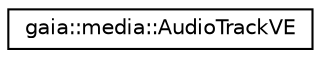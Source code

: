 digraph G
{
  edge [fontname="Helvetica",fontsize="10",labelfontname="Helvetica",labelfontsize="10"];
  node [fontname="Helvetica",fontsize="10",shape=record];
  rankdir=LR;
  Node1 [label="gaia::media::AudioTrackVE",height=0.2,width=0.4,color="black", fillcolor="white", style="filled",URL="$dd/deb/classgaia_1_1media_1_1_audio_track_v_e.html"];
}

